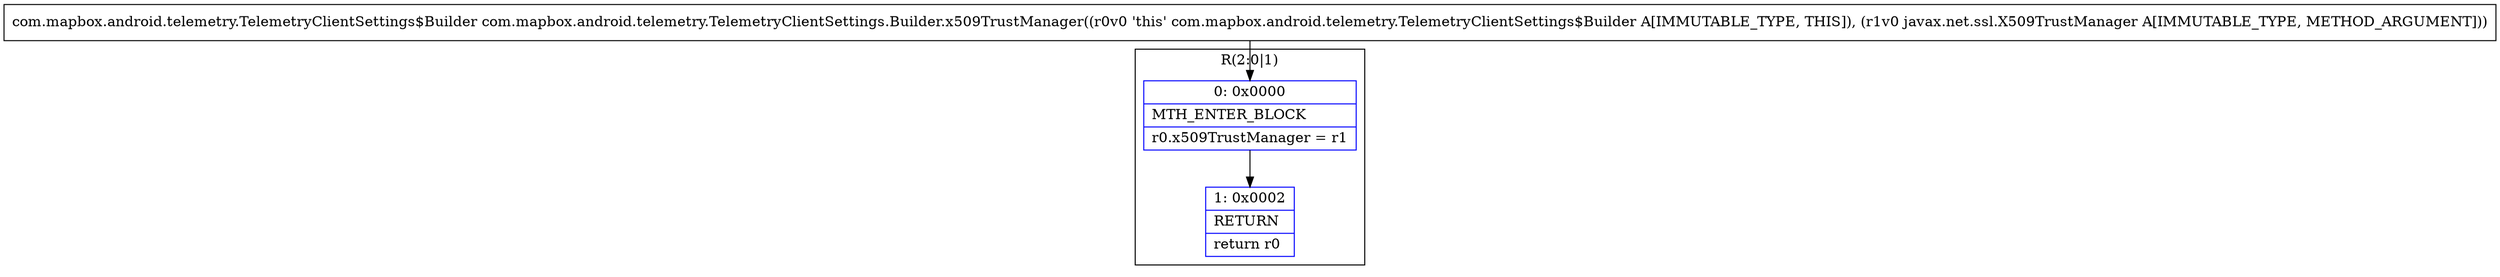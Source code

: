 digraph "CFG forcom.mapbox.android.telemetry.TelemetryClientSettings.Builder.x509TrustManager(Ljavax\/net\/ssl\/X509TrustManager;)Lcom\/mapbox\/android\/telemetry\/TelemetryClientSettings$Builder;" {
subgraph cluster_Region_1956341918 {
label = "R(2:0|1)";
node [shape=record,color=blue];
Node_0 [shape=record,label="{0\:\ 0x0000|MTH_ENTER_BLOCK\l|r0.x509TrustManager = r1\l}"];
Node_1 [shape=record,label="{1\:\ 0x0002|RETURN\l|return r0\l}"];
}
MethodNode[shape=record,label="{com.mapbox.android.telemetry.TelemetryClientSettings$Builder com.mapbox.android.telemetry.TelemetryClientSettings.Builder.x509TrustManager((r0v0 'this' com.mapbox.android.telemetry.TelemetryClientSettings$Builder A[IMMUTABLE_TYPE, THIS]), (r1v0 javax.net.ssl.X509TrustManager A[IMMUTABLE_TYPE, METHOD_ARGUMENT])) }"];
MethodNode -> Node_0;
Node_0 -> Node_1;
}


